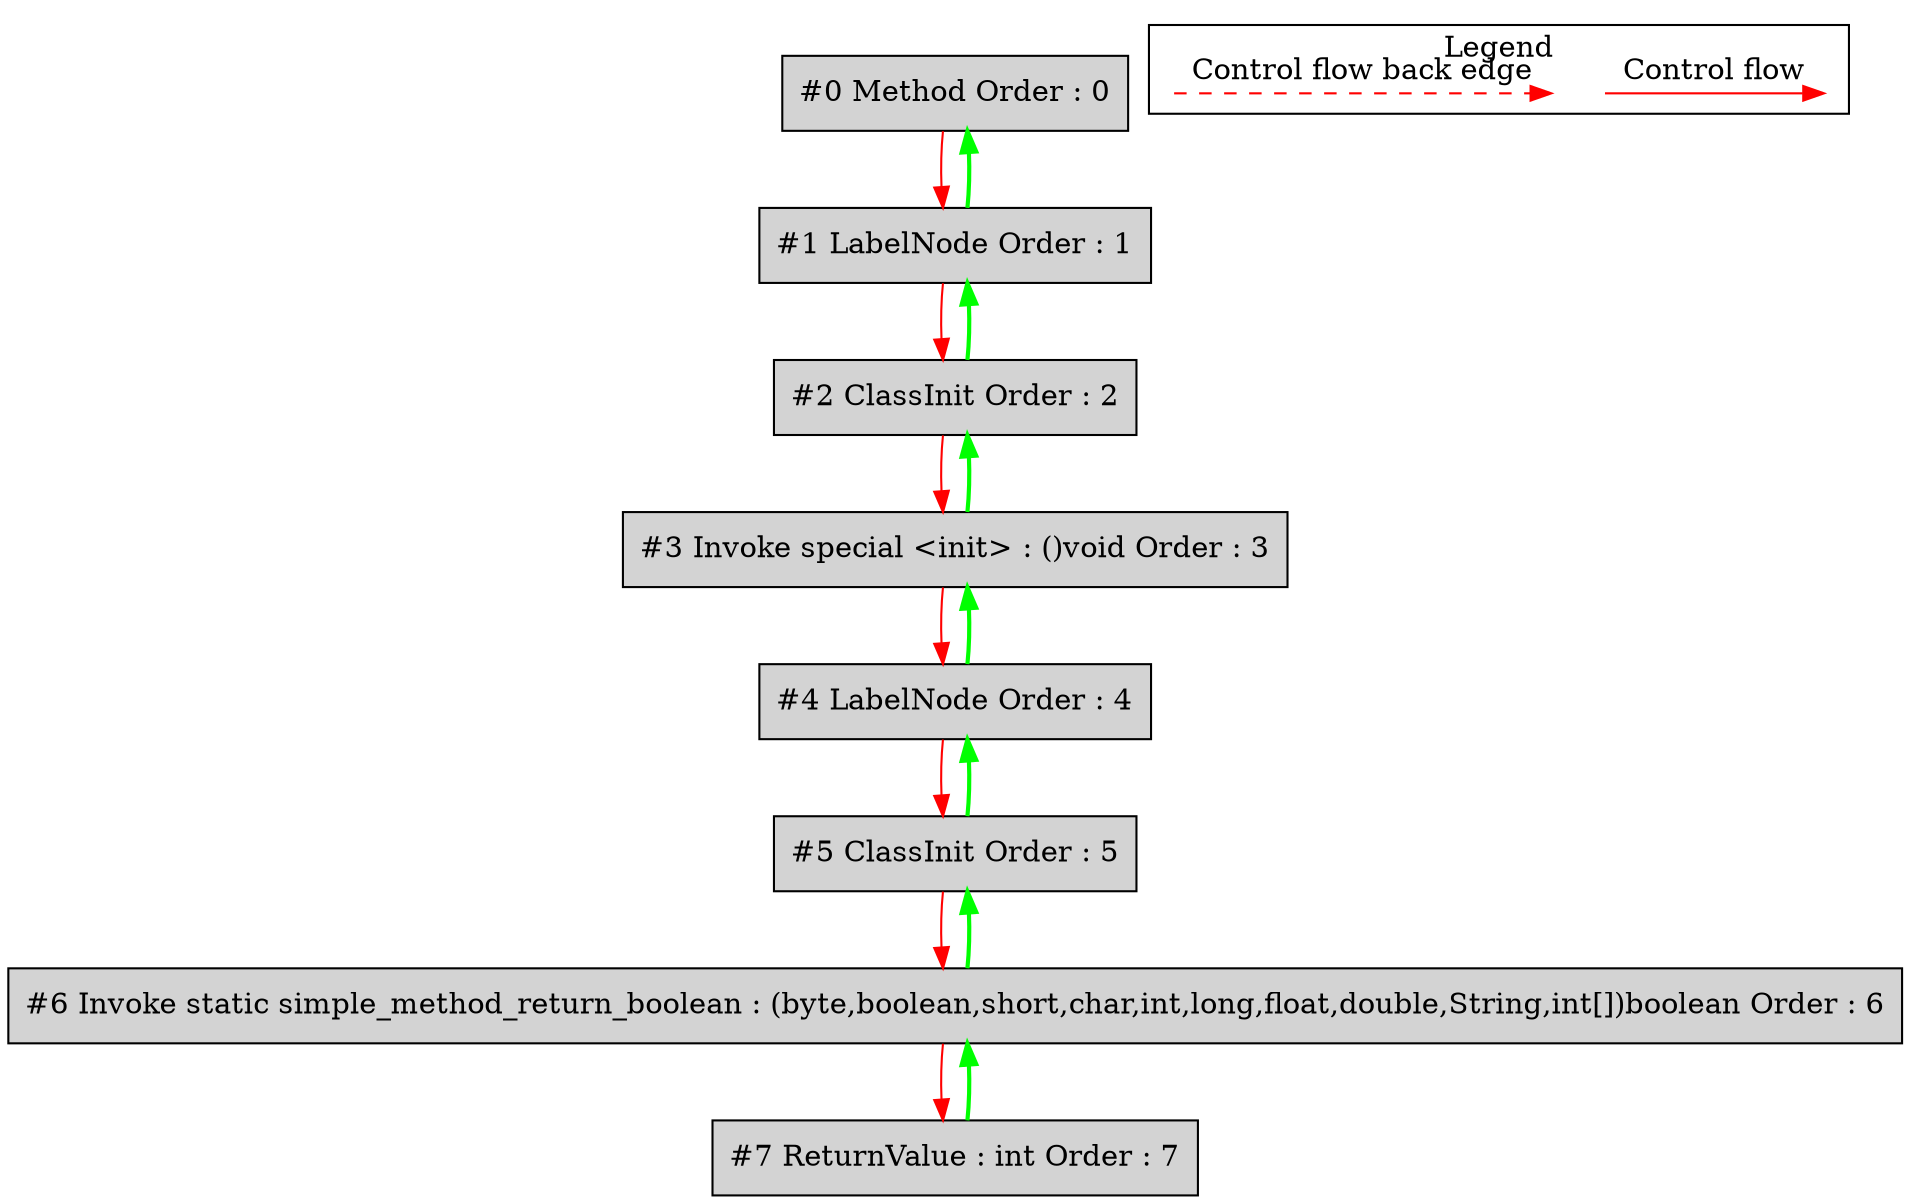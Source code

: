 digraph debugoutput {
 ordering="in";
 node0[label="#0 Method Order : 0",shape=box, fillcolor=lightgrey, style=filled];
 node1[label="#1 LabelNode Order : 1",shape=box, fillcolor=lightgrey, style=filled];
 node1 -> node0[dir="forward" color="green" penwidth="2"];
 node0 -> node1[labeldistance=2, color=red, fontcolor=red];
 node2[label="#2 ClassInit Order : 2",shape=box, fillcolor=lightgrey, style=filled];
 node2 -> node1[dir="forward" color="green" penwidth="2"];
 node1 -> node2[labeldistance=2, color=red, fontcolor=red];
 node3[label="#3 Invoke special <init> : ()void Order : 3",shape=box, fillcolor=lightgrey, style=filled];
 node3 -> node2[dir="forward" color="green" penwidth="2"];
 node2 -> node3[labeldistance=2, color=red, fontcolor=red];
 node4[label="#4 LabelNode Order : 4",shape=box, fillcolor=lightgrey, style=filled];
 node4 -> node3[dir="forward" color="green" penwidth="2"];
 node3 -> node4[labeldistance=2, color=red, fontcolor=red];
 node5[label="#5 ClassInit Order : 5",shape=box, fillcolor=lightgrey, style=filled];
 node5 -> node4[dir="forward" color="green" penwidth="2"];
 node4 -> node5[labeldistance=2, color=red, fontcolor=red];
 node6[label="#6 Invoke static simple_method_return_boolean : (byte,boolean,short,char,int,long,float,double,String,int[])boolean Order : 6",shape=box, fillcolor=lightgrey, style=filled];
 node6 -> node5[dir="forward" color="green" penwidth="2"];
 node5 -> node6[labeldistance=2, color=red, fontcolor=red];
 node7[label="#7 ReturnValue : int Order : 7",shape=box, fillcolor=lightgrey, style=filled];
 node7 -> node6[dir="forward" color="green" penwidth="2"];
 node6 -> node7[labeldistance=2, color=red, fontcolor=red];
 subgraph cluster_000 {
  label = "Legend";
  node [shape=point]
  {
   rank=same;
   c0 [style = invis];
   c1 [style = invis];
   c2 [style = invis];
   c3 [style = invis];
  }
  c0 -> c1 [label="Control flow", style=solid, color=red]
  c2 -> c3 [label="Control flow back edge", style=dashed, color=red]
 }

}
